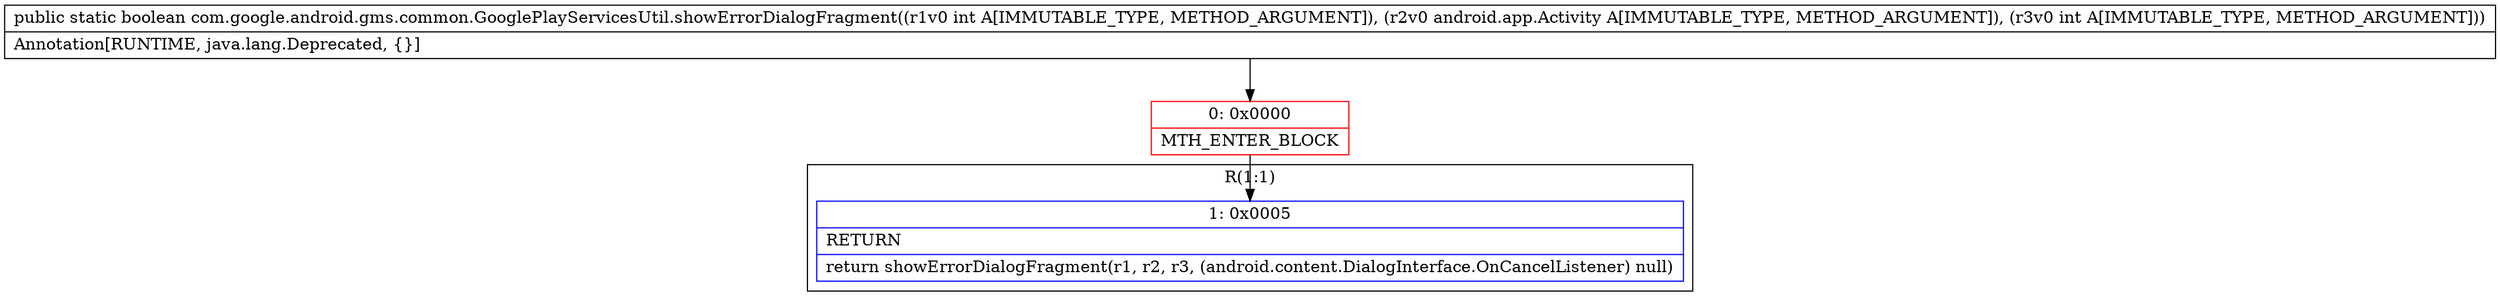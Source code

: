 digraph "CFG forcom.google.android.gms.common.GooglePlayServicesUtil.showErrorDialogFragment(ILandroid\/app\/Activity;I)Z" {
subgraph cluster_Region_1705926009 {
label = "R(1:1)";
node [shape=record,color=blue];
Node_1 [shape=record,label="{1\:\ 0x0005|RETURN\l|return showErrorDialogFragment(r1, r2, r3, (android.content.DialogInterface.OnCancelListener) null)\l}"];
}
Node_0 [shape=record,color=red,label="{0\:\ 0x0000|MTH_ENTER_BLOCK\l}"];
MethodNode[shape=record,label="{public static boolean com.google.android.gms.common.GooglePlayServicesUtil.showErrorDialogFragment((r1v0 int A[IMMUTABLE_TYPE, METHOD_ARGUMENT]), (r2v0 android.app.Activity A[IMMUTABLE_TYPE, METHOD_ARGUMENT]), (r3v0 int A[IMMUTABLE_TYPE, METHOD_ARGUMENT]))  | Annotation[RUNTIME, java.lang.Deprecated, \{\}]\l}"];
MethodNode -> Node_0;
Node_0 -> Node_1;
}

